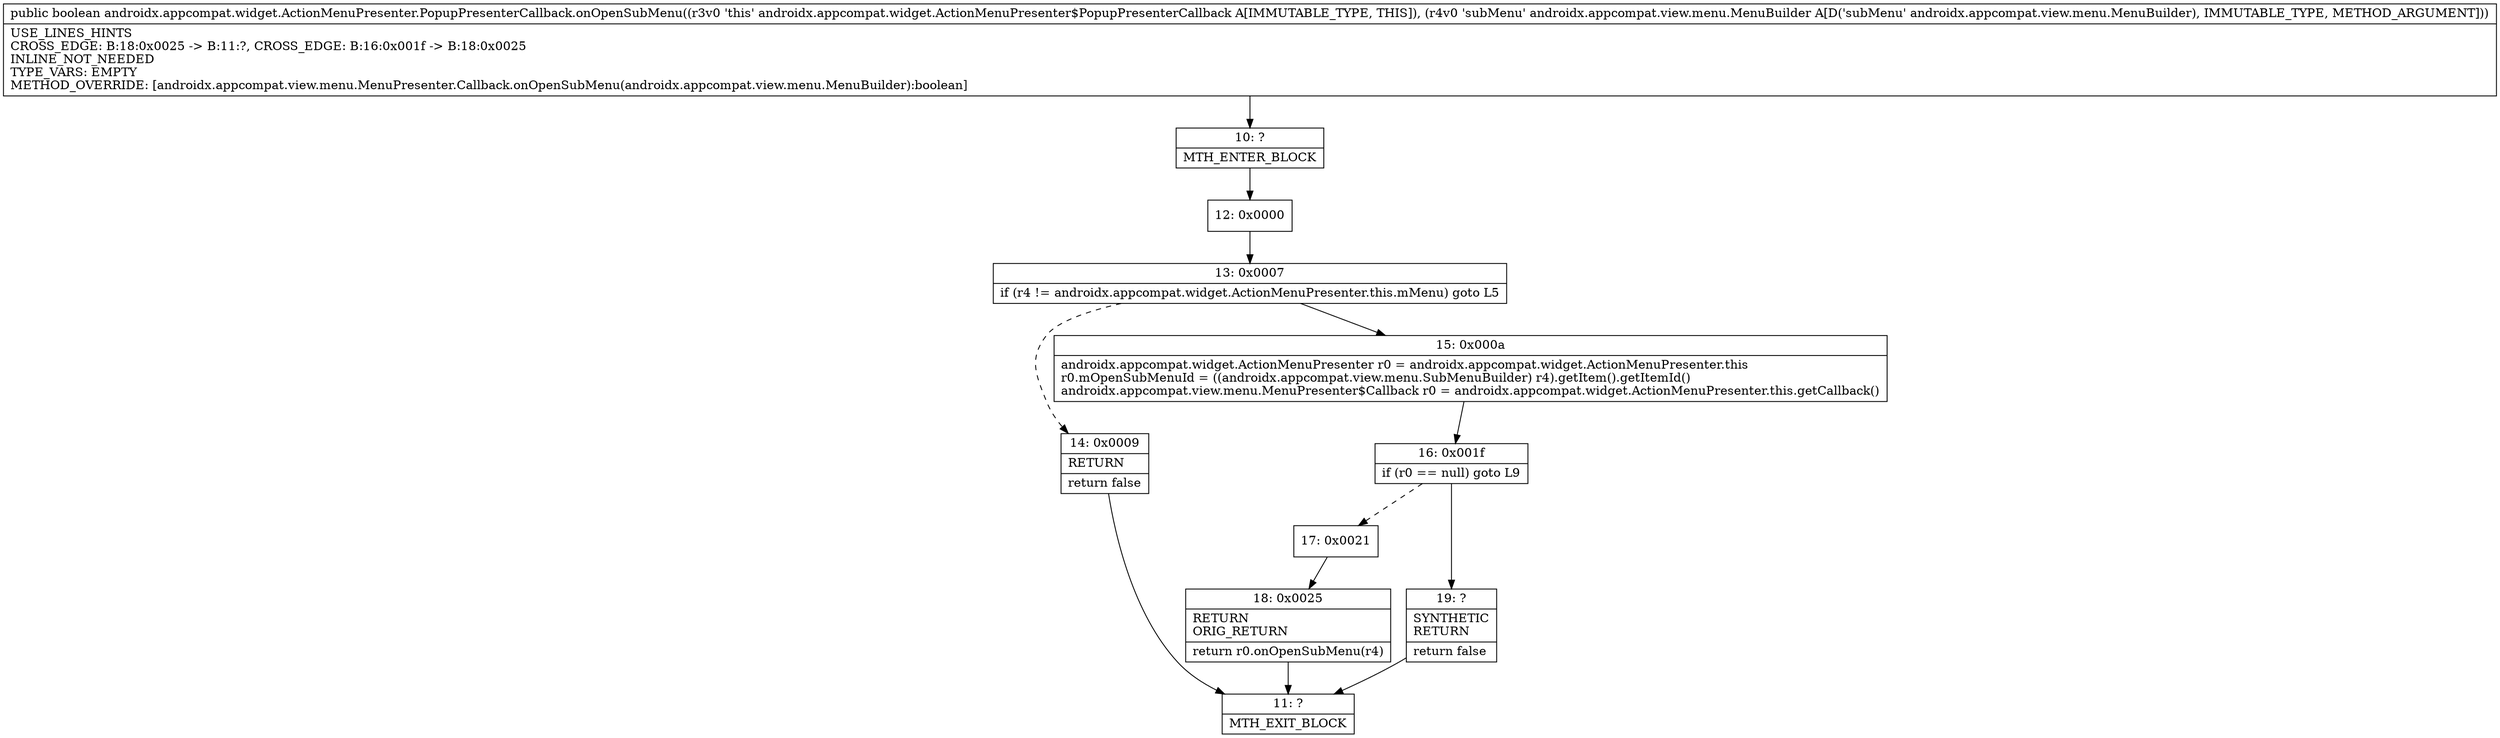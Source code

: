 digraph "CFG forandroidx.appcompat.widget.ActionMenuPresenter.PopupPresenterCallback.onOpenSubMenu(Landroidx\/appcompat\/view\/menu\/MenuBuilder;)Z" {
Node_10 [shape=record,label="{10\:\ ?|MTH_ENTER_BLOCK\l}"];
Node_12 [shape=record,label="{12\:\ 0x0000}"];
Node_13 [shape=record,label="{13\:\ 0x0007|if (r4 != androidx.appcompat.widget.ActionMenuPresenter.this.mMenu) goto L5\l}"];
Node_14 [shape=record,label="{14\:\ 0x0009|RETURN\l|return false\l}"];
Node_11 [shape=record,label="{11\:\ ?|MTH_EXIT_BLOCK\l}"];
Node_15 [shape=record,label="{15\:\ 0x000a|androidx.appcompat.widget.ActionMenuPresenter r0 = androidx.appcompat.widget.ActionMenuPresenter.this\lr0.mOpenSubMenuId = ((androidx.appcompat.view.menu.SubMenuBuilder) r4).getItem().getItemId()\landroidx.appcompat.view.menu.MenuPresenter$Callback r0 = androidx.appcompat.widget.ActionMenuPresenter.this.getCallback()\l}"];
Node_16 [shape=record,label="{16\:\ 0x001f|if (r0 == null) goto L9\l}"];
Node_17 [shape=record,label="{17\:\ 0x0021}"];
Node_18 [shape=record,label="{18\:\ 0x0025|RETURN\lORIG_RETURN\l|return r0.onOpenSubMenu(r4)\l}"];
Node_19 [shape=record,label="{19\:\ ?|SYNTHETIC\lRETURN\l|return false\l}"];
MethodNode[shape=record,label="{public boolean androidx.appcompat.widget.ActionMenuPresenter.PopupPresenterCallback.onOpenSubMenu((r3v0 'this' androidx.appcompat.widget.ActionMenuPresenter$PopupPresenterCallback A[IMMUTABLE_TYPE, THIS]), (r4v0 'subMenu' androidx.appcompat.view.menu.MenuBuilder A[D('subMenu' androidx.appcompat.view.menu.MenuBuilder), IMMUTABLE_TYPE, METHOD_ARGUMENT]))  | USE_LINES_HINTS\lCROSS_EDGE: B:18:0x0025 \-\> B:11:?, CROSS_EDGE: B:16:0x001f \-\> B:18:0x0025\lINLINE_NOT_NEEDED\lTYPE_VARS: EMPTY\lMETHOD_OVERRIDE: [androidx.appcompat.view.menu.MenuPresenter.Callback.onOpenSubMenu(androidx.appcompat.view.menu.MenuBuilder):boolean]\l}"];
MethodNode -> Node_10;Node_10 -> Node_12;
Node_12 -> Node_13;
Node_13 -> Node_14[style=dashed];
Node_13 -> Node_15;
Node_14 -> Node_11;
Node_15 -> Node_16;
Node_16 -> Node_17[style=dashed];
Node_16 -> Node_19;
Node_17 -> Node_18;
Node_18 -> Node_11;
Node_19 -> Node_11;
}


